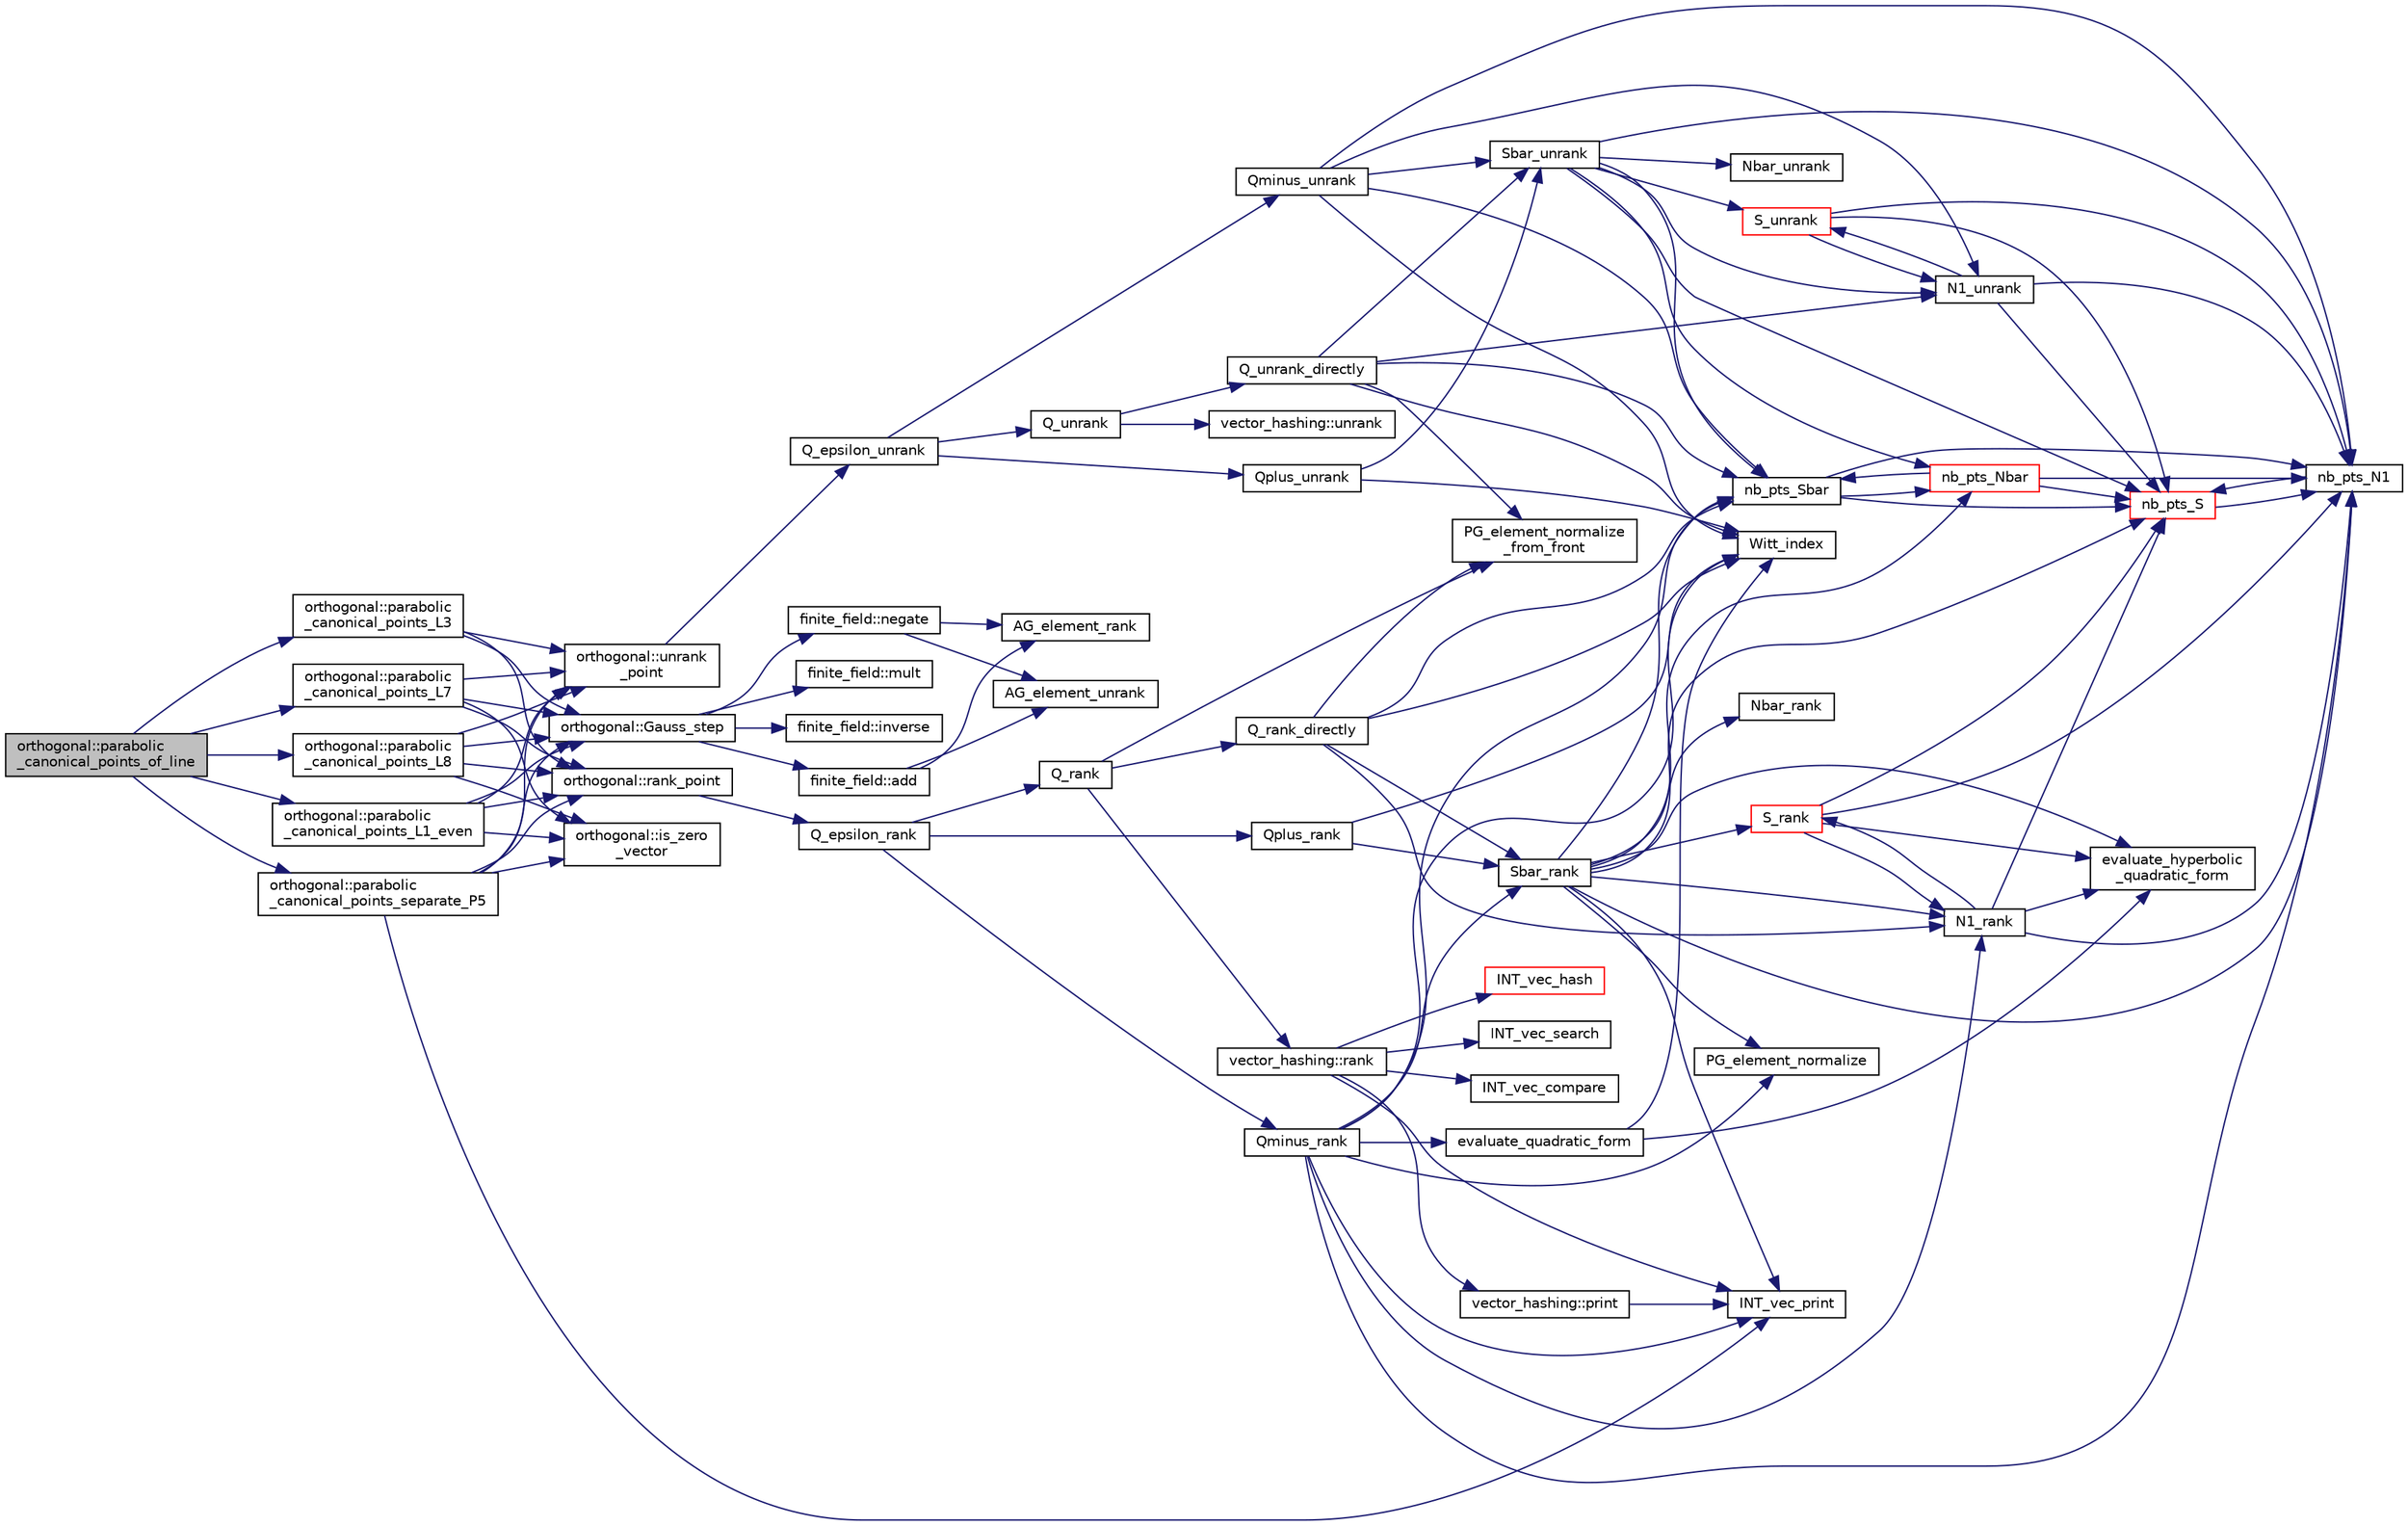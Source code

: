 digraph "orthogonal::parabolic_canonical_points_of_line"
{
  edge [fontname="Helvetica",fontsize="10",labelfontname="Helvetica",labelfontsize="10"];
  node [fontname="Helvetica",fontsize="10",shape=record];
  rankdir="LR";
  Node14206 [label="orthogonal::parabolic\l_canonical_points_of_line",height=0.2,width=0.4,color="black", fillcolor="grey75", style="filled", fontcolor="black"];
  Node14206 -> Node14207 [color="midnightblue",fontsize="10",style="solid",fontname="Helvetica"];
  Node14207 [label="orthogonal::parabolic\l_canonical_points_L1_even",height=0.2,width=0.4,color="black", fillcolor="white", style="filled",URL="$d7/daa/classorthogonal.html#ab0b604545d072f29150a4004ca96444b"];
  Node14207 -> Node14208 [color="midnightblue",fontsize="10",style="solid",fontname="Helvetica"];
  Node14208 [label="orthogonal::unrank\l_point",height=0.2,width=0.4,color="black", fillcolor="white", style="filled",URL="$d7/daa/classorthogonal.html#ab655117100f7c66c19817b84ac5ac0a0"];
  Node14208 -> Node14209 [color="midnightblue",fontsize="10",style="solid",fontname="Helvetica"];
  Node14209 [label="Q_epsilon_unrank",height=0.2,width=0.4,color="black", fillcolor="white", style="filled",URL="$d4/d67/geometry_8h.html#af162c4d30d4a6528299e37551c353e7b"];
  Node14209 -> Node14210 [color="midnightblue",fontsize="10",style="solid",fontname="Helvetica"];
  Node14210 [label="Q_unrank",height=0.2,width=0.4,color="black", fillcolor="white", style="filled",URL="$db/da0/lib_2foundations_2geometry_2orthogonal__points_8_c.html#a6d02923d5b54ef796934e753e6f5b65b"];
  Node14210 -> Node14211 [color="midnightblue",fontsize="10",style="solid",fontname="Helvetica"];
  Node14211 [label="vector_hashing::unrank",height=0.2,width=0.4,color="black", fillcolor="white", style="filled",URL="$d8/daa/classvector__hashing.html#abbebd3a96a6d27a34b9b49af99e2ed3d"];
  Node14210 -> Node14212 [color="midnightblue",fontsize="10",style="solid",fontname="Helvetica"];
  Node14212 [label="Q_unrank_directly",height=0.2,width=0.4,color="black", fillcolor="white", style="filled",URL="$db/da0/lib_2foundations_2geometry_2orthogonal__points_8_c.html#a105e7e72249e78fcf0785c69099d90ce"];
  Node14212 -> Node14213 [color="midnightblue",fontsize="10",style="solid",fontname="Helvetica"];
  Node14213 [label="Witt_index",height=0.2,width=0.4,color="black", fillcolor="white", style="filled",URL="$db/da0/lib_2foundations_2geometry_2orthogonal__points_8_c.html#ab3483ecb9859a6758f82b5327da50534"];
  Node14212 -> Node14214 [color="midnightblue",fontsize="10",style="solid",fontname="Helvetica"];
  Node14214 [label="nb_pts_Sbar",height=0.2,width=0.4,color="black", fillcolor="white", style="filled",URL="$db/da0/lib_2foundations_2geometry_2orthogonal__points_8_c.html#a986dda26505c9934c771578b084f67cc"];
  Node14214 -> Node14215 [color="midnightblue",fontsize="10",style="solid",fontname="Helvetica"];
  Node14215 [label="nb_pts_S",height=0.2,width=0.4,color="red", fillcolor="white", style="filled",URL="$db/da0/lib_2foundations_2geometry_2orthogonal__points_8_c.html#a9bc3dec6e722644d182738102c3e04f3"];
  Node14215 -> Node14217 [color="midnightblue",fontsize="10",style="solid",fontname="Helvetica"];
  Node14217 [label="nb_pts_N1",height=0.2,width=0.4,color="black", fillcolor="white", style="filled",URL="$db/da0/lib_2foundations_2geometry_2orthogonal__points_8_c.html#ae0f2e1c76523db67b4ec9629ccc35bc6"];
  Node14217 -> Node14215 [color="midnightblue",fontsize="10",style="solid",fontname="Helvetica"];
  Node14214 -> Node14218 [color="midnightblue",fontsize="10",style="solid",fontname="Helvetica"];
  Node14218 [label="nb_pts_Nbar",height=0.2,width=0.4,color="red", fillcolor="white", style="filled",URL="$db/da0/lib_2foundations_2geometry_2orthogonal__points_8_c.html#a51b4684a176c6841fd3cd6c34c684c2c"];
  Node14218 -> Node14214 [color="midnightblue",fontsize="10",style="solid",fontname="Helvetica"];
  Node14218 -> Node14215 [color="midnightblue",fontsize="10",style="solid",fontname="Helvetica"];
  Node14218 -> Node14217 [color="midnightblue",fontsize="10",style="solid",fontname="Helvetica"];
  Node14214 -> Node14217 [color="midnightblue",fontsize="10",style="solid",fontname="Helvetica"];
  Node14212 -> Node14219 [color="midnightblue",fontsize="10",style="solid",fontname="Helvetica"];
  Node14219 [label="Sbar_unrank",height=0.2,width=0.4,color="black", fillcolor="white", style="filled",URL="$db/da0/lib_2foundations_2geometry_2orthogonal__points_8_c.html#a65d9b9ccfff12dd92f4f4e8360701c98"];
  Node14219 -> Node14214 [color="midnightblue",fontsize="10",style="solid",fontname="Helvetica"];
  Node14219 -> Node14215 [color="midnightblue",fontsize="10",style="solid",fontname="Helvetica"];
  Node14219 -> Node14220 [color="midnightblue",fontsize="10",style="solid",fontname="Helvetica"];
  Node14220 [label="S_unrank",height=0.2,width=0.4,color="red", fillcolor="white", style="filled",URL="$db/da0/lib_2foundations_2geometry_2orthogonal__points_8_c.html#a18964a35af25f1b4a85f4eaeb1543d92"];
  Node14220 -> Node14215 [color="midnightblue",fontsize="10",style="solid",fontname="Helvetica"];
  Node14220 -> Node14217 [color="midnightblue",fontsize="10",style="solid",fontname="Helvetica"];
  Node14220 -> Node14222 [color="midnightblue",fontsize="10",style="solid",fontname="Helvetica"];
  Node14222 [label="N1_unrank",height=0.2,width=0.4,color="black", fillcolor="white", style="filled",URL="$db/da0/lib_2foundations_2geometry_2orthogonal__points_8_c.html#aa9427e27f7f207c1baff3a34cc5d78cf"];
  Node14222 -> Node14215 [color="midnightblue",fontsize="10",style="solid",fontname="Helvetica"];
  Node14222 -> Node14217 [color="midnightblue",fontsize="10",style="solid",fontname="Helvetica"];
  Node14222 -> Node14220 [color="midnightblue",fontsize="10",style="solid",fontname="Helvetica"];
  Node14219 -> Node14218 [color="midnightblue",fontsize="10",style="solid",fontname="Helvetica"];
  Node14219 -> Node14217 [color="midnightblue",fontsize="10",style="solid",fontname="Helvetica"];
  Node14219 -> Node14226 [color="midnightblue",fontsize="10",style="solid",fontname="Helvetica"];
  Node14226 [label="Nbar_unrank",height=0.2,width=0.4,color="black", fillcolor="white", style="filled",URL="$db/da0/lib_2foundations_2geometry_2orthogonal__points_8_c.html#ad641d8fb061c898a2c18266e263fb278"];
  Node14219 -> Node14222 [color="midnightblue",fontsize="10",style="solid",fontname="Helvetica"];
  Node14212 -> Node14227 [color="midnightblue",fontsize="10",style="solid",fontname="Helvetica"];
  Node14227 [label="PG_element_normalize\l_from_front",height=0.2,width=0.4,color="black", fillcolor="white", style="filled",URL="$d4/d67/geometry_8h.html#af675caf5f9975573455c8d93cb56bf95"];
  Node14212 -> Node14222 [color="midnightblue",fontsize="10",style="solid",fontname="Helvetica"];
  Node14209 -> Node14228 [color="midnightblue",fontsize="10",style="solid",fontname="Helvetica"];
  Node14228 [label="Qplus_unrank",height=0.2,width=0.4,color="black", fillcolor="white", style="filled",URL="$db/da0/lib_2foundations_2geometry_2orthogonal__points_8_c.html#ad50512edd586919700e033744b4a03c8"];
  Node14228 -> Node14213 [color="midnightblue",fontsize="10",style="solid",fontname="Helvetica"];
  Node14228 -> Node14219 [color="midnightblue",fontsize="10",style="solid",fontname="Helvetica"];
  Node14209 -> Node14229 [color="midnightblue",fontsize="10",style="solid",fontname="Helvetica"];
  Node14229 [label="Qminus_unrank",height=0.2,width=0.4,color="black", fillcolor="white", style="filled",URL="$db/da0/lib_2foundations_2geometry_2orthogonal__points_8_c.html#ac2dd18f435ab479095b836a483c12c7d"];
  Node14229 -> Node14213 [color="midnightblue",fontsize="10",style="solid",fontname="Helvetica"];
  Node14229 -> Node14214 [color="midnightblue",fontsize="10",style="solid",fontname="Helvetica"];
  Node14229 -> Node14219 [color="midnightblue",fontsize="10",style="solid",fontname="Helvetica"];
  Node14229 -> Node14217 [color="midnightblue",fontsize="10",style="solid",fontname="Helvetica"];
  Node14229 -> Node14222 [color="midnightblue",fontsize="10",style="solid",fontname="Helvetica"];
  Node14207 -> Node14230 [color="midnightblue",fontsize="10",style="solid",fontname="Helvetica"];
  Node14230 [label="orthogonal::Gauss_step",height=0.2,width=0.4,color="black", fillcolor="white", style="filled",URL="$d7/daa/classorthogonal.html#acc98650297e4c16a55f881780df18ff1"];
  Node14230 -> Node14231 [color="midnightblue",fontsize="10",style="solid",fontname="Helvetica"];
  Node14231 [label="finite_field::negate",height=0.2,width=0.4,color="black", fillcolor="white", style="filled",URL="$df/d5a/classfinite__field.html#aa9d798298f25d4a9262b5bc5f1733e31"];
  Node14231 -> Node14232 [color="midnightblue",fontsize="10",style="solid",fontname="Helvetica"];
  Node14232 [label="AG_element_unrank",height=0.2,width=0.4,color="black", fillcolor="white", style="filled",URL="$d4/d67/geometry_8h.html#a4a33b86c87b2879b97cfa1327abe2885"];
  Node14231 -> Node14233 [color="midnightblue",fontsize="10",style="solid",fontname="Helvetica"];
  Node14233 [label="AG_element_rank",height=0.2,width=0.4,color="black", fillcolor="white", style="filled",URL="$d4/d67/geometry_8h.html#ab2ac908d07dd8038fd996e26bdc75c17"];
  Node14230 -> Node14234 [color="midnightblue",fontsize="10",style="solid",fontname="Helvetica"];
  Node14234 [label="finite_field::mult",height=0.2,width=0.4,color="black", fillcolor="white", style="filled",URL="$df/d5a/classfinite__field.html#a24fb5917aa6d4d656fd855b7f44a13b0"];
  Node14230 -> Node14235 [color="midnightblue",fontsize="10",style="solid",fontname="Helvetica"];
  Node14235 [label="finite_field::inverse",height=0.2,width=0.4,color="black", fillcolor="white", style="filled",URL="$df/d5a/classfinite__field.html#a69f2a12c01e70b7ce2d115c5221c9cdd"];
  Node14230 -> Node14236 [color="midnightblue",fontsize="10",style="solid",fontname="Helvetica"];
  Node14236 [label="finite_field::add",height=0.2,width=0.4,color="black", fillcolor="white", style="filled",URL="$df/d5a/classfinite__field.html#a8f12328a27500f3c7be0c849ebbc9d14"];
  Node14236 -> Node14232 [color="midnightblue",fontsize="10",style="solid",fontname="Helvetica"];
  Node14236 -> Node14233 [color="midnightblue",fontsize="10",style="solid",fontname="Helvetica"];
  Node14207 -> Node14237 [color="midnightblue",fontsize="10",style="solid",fontname="Helvetica"];
  Node14237 [label="orthogonal::is_zero\l_vector",height=0.2,width=0.4,color="black", fillcolor="white", style="filled",URL="$d7/daa/classorthogonal.html#ab35d1fb0ed48ceb00d4484bf8e38f1cb"];
  Node14207 -> Node14238 [color="midnightblue",fontsize="10",style="solid",fontname="Helvetica"];
  Node14238 [label="orthogonal::rank_point",height=0.2,width=0.4,color="black", fillcolor="white", style="filled",URL="$d7/daa/classorthogonal.html#adb4f1528590a804b3c011a68c9ebf655"];
  Node14238 -> Node14239 [color="midnightblue",fontsize="10",style="solid",fontname="Helvetica"];
  Node14239 [label="Q_epsilon_rank",height=0.2,width=0.4,color="black", fillcolor="white", style="filled",URL="$d4/d67/geometry_8h.html#a0949e1151174e2988aa697cb31942e97"];
  Node14239 -> Node14240 [color="midnightblue",fontsize="10",style="solid",fontname="Helvetica"];
  Node14240 [label="Q_rank",height=0.2,width=0.4,color="black", fillcolor="white", style="filled",URL="$db/da0/lib_2foundations_2geometry_2orthogonal__points_8_c.html#ad2671f4db3224df1e22494b9d946375e"];
  Node14240 -> Node14227 [color="midnightblue",fontsize="10",style="solid",fontname="Helvetica"];
  Node14240 -> Node14241 [color="midnightblue",fontsize="10",style="solid",fontname="Helvetica"];
  Node14241 [label="vector_hashing::rank",height=0.2,width=0.4,color="black", fillcolor="white", style="filled",URL="$d8/daa/classvector__hashing.html#a4879796cc2ade5fcef891747909ec710"];
  Node14241 -> Node14242 [color="midnightblue",fontsize="10",style="solid",fontname="Helvetica"];
  Node14242 [label="INT_vec_hash",height=0.2,width=0.4,color="red", fillcolor="white", style="filled",URL="$d5/db4/io__and__os_8h.html#a2c14b1034b07b03b4df943066edeb99f"];
  Node14241 -> Node14244 [color="midnightblue",fontsize="10",style="solid",fontname="Helvetica"];
  Node14244 [label="INT_vec_search",height=0.2,width=0.4,color="black", fillcolor="white", style="filled",URL="$d5/de2/foundations_2data__structures_2data__structures_8h.html#ad103ef2316a1f671bdb68fd9cd9ba945"];
  Node14241 -> Node14245 [color="midnightblue",fontsize="10",style="solid",fontname="Helvetica"];
  Node14245 [label="INT_vec_compare",height=0.2,width=0.4,color="black", fillcolor="white", style="filled",URL="$d5/de2/foundations_2data__structures_2data__structures_8h.html#ac1a17fca23fb4a338aef8547a4c2fded"];
  Node14241 -> Node14246 [color="midnightblue",fontsize="10",style="solid",fontname="Helvetica"];
  Node14246 [label="INT_vec_print",height=0.2,width=0.4,color="black", fillcolor="white", style="filled",URL="$df/dbf/sajeeb_8_c.html#a79a5901af0b47dd0d694109543c027fe"];
  Node14241 -> Node14247 [color="midnightblue",fontsize="10",style="solid",fontname="Helvetica"];
  Node14247 [label="vector_hashing::print",height=0.2,width=0.4,color="black", fillcolor="white", style="filled",URL="$d8/daa/classvector__hashing.html#a4954caab83535e063633dd5d27a564c5"];
  Node14247 -> Node14246 [color="midnightblue",fontsize="10",style="solid",fontname="Helvetica"];
  Node14240 -> Node14248 [color="midnightblue",fontsize="10",style="solid",fontname="Helvetica"];
  Node14248 [label="Q_rank_directly",height=0.2,width=0.4,color="black", fillcolor="white", style="filled",URL="$db/da0/lib_2foundations_2geometry_2orthogonal__points_8_c.html#a5f856abfc1a984dc77a7e21a239ab88e"];
  Node14248 -> Node14213 [color="midnightblue",fontsize="10",style="solid",fontname="Helvetica"];
  Node14248 -> Node14214 [color="midnightblue",fontsize="10",style="solid",fontname="Helvetica"];
  Node14248 -> Node14249 [color="midnightblue",fontsize="10",style="solid",fontname="Helvetica"];
  Node14249 [label="Sbar_rank",height=0.2,width=0.4,color="black", fillcolor="white", style="filled",URL="$db/da0/lib_2foundations_2geometry_2orthogonal__points_8_c.html#a9f987613e1f3dd623ce4032443a5a4a3"];
  Node14249 -> Node14250 [color="midnightblue",fontsize="10",style="solid",fontname="Helvetica"];
  Node14250 [label="PG_element_normalize",height=0.2,width=0.4,color="black", fillcolor="white", style="filled",URL="$d4/d67/geometry_8h.html#a5a4c3c1158bad6bab0d786c616bd0996"];
  Node14249 -> Node14246 [color="midnightblue",fontsize="10",style="solid",fontname="Helvetica"];
  Node14249 -> Node14214 [color="midnightblue",fontsize="10",style="solid",fontname="Helvetica"];
  Node14249 -> Node14215 [color="midnightblue",fontsize="10",style="solid",fontname="Helvetica"];
  Node14249 -> Node14251 [color="midnightblue",fontsize="10",style="solid",fontname="Helvetica"];
  Node14251 [label="S_rank",height=0.2,width=0.4,color="red", fillcolor="white", style="filled",URL="$db/da0/lib_2foundations_2geometry_2orthogonal__points_8_c.html#a3a31f4ab7622dfd1d56e995cee509faa"];
  Node14251 -> Node14215 [color="midnightblue",fontsize="10",style="solid",fontname="Helvetica"];
  Node14251 -> Node14217 [color="midnightblue",fontsize="10",style="solid",fontname="Helvetica"];
  Node14251 -> Node14253 [color="midnightblue",fontsize="10",style="solid",fontname="Helvetica"];
  Node14253 [label="evaluate_hyperbolic\l_quadratic_form",height=0.2,width=0.4,color="black", fillcolor="white", style="filled",URL="$db/da0/lib_2foundations_2geometry_2orthogonal__points_8_c.html#a5f2c422dc24d5720e7a1b36a794ba65a"];
  Node14251 -> Node14254 [color="midnightblue",fontsize="10",style="solid",fontname="Helvetica"];
  Node14254 [label="N1_rank",height=0.2,width=0.4,color="black", fillcolor="white", style="filled",URL="$db/da0/lib_2foundations_2geometry_2orthogonal__points_8_c.html#aeb5e4527dd73fce52439f30400b9946a"];
  Node14254 -> Node14215 [color="midnightblue",fontsize="10",style="solid",fontname="Helvetica"];
  Node14254 -> Node14217 [color="midnightblue",fontsize="10",style="solid",fontname="Helvetica"];
  Node14254 -> Node14251 [color="midnightblue",fontsize="10",style="solid",fontname="Helvetica"];
  Node14254 -> Node14253 [color="midnightblue",fontsize="10",style="solid",fontname="Helvetica"];
  Node14249 -> Node14218 [color="midnightblue",fontsize="10",style="solid",fontname="Helvetica"];
  Node14249 -> Node14217 [color="midnightblue",fontsize="10",style="solid",fontname="Helvetica"];
  Node14249 -> Node14255 [color="midnightblue",fontsize="10",style="solid",fontname="Helvetica"];
  Node14255 [label="Nbar_rank",height=0.2,width=0.4,color="black", fillcolor="white", style="filled",URL="$db/da0/lib_2foundations_2geometry_2orthogonal__points_8_c.html#ab1a27ed33557b959a5f02d2a4b81857a"];
  Node14249 -> Node14253 [color="midnightblue",fontsize="10",style="solid",fontname="Helvetica"];
  Node14249 -> Node14254 [color="midnightblue",fontsize="10",style="solid",fontname="Helvetica"];
  Node14248 -> Node14227 [color="midnightblue",fontsize="10",style="solid",fontname="Helvetica"];
  Node14248 -> Node14254 [color="midnightblue",fontsize="10",style="solid",fontname="Helvetica"];
  Node14239 -> Node14256 [color="midnightblue",fontsize="10",style="solid",fontname="Helvetica"];
  Node14256 [label="Qplus_rank",height=0.2,width=0.4,color="black", fillcolor="white", style="filled",URL="$db/da0/lib_2foundations_2geometry_2orthogonal__points_8_c.html#aaa1be357d007a845ce2866169d63afb7"];
  Node14256 -> Node14213 [color="midnightblue",fontsize="10",style="solid",fontname="Helvetica"];
  Node14256 -> Node14249 [color="midnightblue",fontsize="10",style="solid",fontname="Helvetica"];
  Node14239 -> Node14257 [color="midnightblue",fontsize="10",style="solid",fontname="Helvetica"];
  Node14257 [label="Qminus_rank",height=0.2,width=0.4,color="black", fillcolor="white", style="filled",URL="$db/da0/lib_2foundations_2geometry_2orthogonal__points_8_c.html#aec3e3dad3c2c12fa081edab0af2cb91a"];
  Node14257 -> Node14213 [color="midnightblue",fontsize="10",style="solid",fontname="Helvetica"];
  Node14257 -> Node14258 [color="midnightblue",fontsize="10",style="solid",fontname="Helvetica"];
  Node14258 [label="evaluate_quadratic_form",height=0.2,width=0.4,color="black", fillcolor="white", style="filled",URL="$db/da0/lib_2foundations_2geometry_2orthogonal__points_8_c.html#a4faa3ca9079fe60d4ad421506491ed6a"];
  Node14258 -> Node14213 [color="midnightblue",fontsize="10",style="solid",fontname="Helvetica"];
  Node14258 -> Node14253 [color="midnightblue",fontsize="10",style="solid",fontname="Helvetica"];
  Node14257 -> Node14246 [color="midnightblue",fontsize="10",style="solid",fontname="Helvetica"];
  Node14257 -> Node14250 [color="midnightblue",fontsize="10",style="solid",fontname="Helvetica"];
  Node14257 -> Node14249 [color="midnightblue",fontsize="10",style="solid",fontname="Helvetica"];
  Node14257 -> Node14214 [color="midnightblue",fontsize="10",style="solid",fontname="Helvetica"];
  Node14257 -> Node14217 [color="midnightblue",fontsize="10",style="solid",fontname="Helvetica"];
  Node14257 -> Node14254 [color="midnightblue",fontsize="10",style="solid",fontname="Helvetica"];
  Node14206 -> Node14259 [color="midnightblue",fontsize="10",style="solid",fontname="Helvetica"];
  Node14259 [label="orthogonal::parabolic\l_canonical_points_separate_P5",height=0.2,width=0.4,color="black", fillcolor="white", style="filled",URL="$d7/daa/classorthogonal.html#a8d0027eb77931aa6f8651f392b9b4e79"];
  Node14259 -> Node14208 [color="midnightblue",fontsize="10",style="solid",fontname="Helvetica"];
  Node14259 -> Node14246 [color="midnightblue",fontsize="10",style="solid",fontname="Helvetica"];
  Node14259 -> Node14230 [color="midnightblue",fontsize="10",style="solid",fontname="Helvetica"];
  Node14259 -> Node14237 [color="midnightblue",fontsize="10",style="solid",fontname="Helvetica"];
  Node14259 -> Node14238 [color="midnightblue",fontsize="10",style="solid",fontname="Helvetica"];
  Node14206 -> Node14260 [color="midnightblue",fontsize="10",style="solid",fontname="Helvetica"];
  Node14260 [label="orthogonal::parabolic\l_canonical_points_L3",height=0.2,width=0.4,color="black", fillcolor="white", style="filled",URL="$d7/daa/classorthogonal.html#a753ec2a388f3b866bd96928051911802"];
  Node14260 -> Node14208 [color="midnightblue",fontsize="10",style="solid",fontname="Helvetica"];
  Node14260 -> Node14230 [color="midnightblue",fontsize="10",style="solid",fontname="Helvetica"];
  Node14260 -> Node14238 [color="midnightblue",fontsize="10",style="solid",fontname="Helvetica"];
  Node14206 -> Node14261 [color="midnightblue",fontsize="10",style="solid",fontname="Helvetica"];
  Node14261 [label="orthogonal::parabolic\l_canonical_points_L7",height=0.2,width=0.4,color="black", fillcolor="white", style="filled",URL="$d7/daa/classorthogonal.html#a24a02b853a67fddf218aa24a185506eb"];
  Node14261 -> Node14208 [color="midnightblue",fontsize="10",style="solid",fontname="Helvetica"];
  Node14261 -> Node14230 [color="midnightblue",fontsize="10",style="solid",fontname="Helvetica"];
  Node14261 -> Node14237 [color="midnightblue",fontsize="10",style="solid",fontname="Helvetica"];
  Node14261 -> Node14238 [color="midnightblue",fontsize="10",style="solid",fontname="Helvetica"];
  Node14206 -> Node14262 [color="midnightblue",fontsize="10",style="solid",fontname="Helvetica"];
  Node14262 [label="orthogonal::parabolic\l_canonical_points_L8",height=0.2,width=0.4,color="black", fillcolor="white", style="filled",URL="$d7/daa/classorthogonal.html#ad6539385a01fde3384fa94fd4256ee38"];
  Node14262 -> Node14208 [color="midnightblue",fontsize="10",style="solid",fontname="Helvetica"];
  Node14262 -> Node14230 [color="midnightblue",fontsize="10",style="solid",fontname="Helvetica"];
  Node14262 -> Node14237 [color="midnightblue",fontsize="10",style="solid",fontname="Helvetica"];
  Node14262 -> Node14238 [color="midnightblue",fontsize="10",style="solid",fontname="Helvetica"];
}

